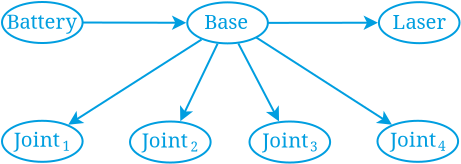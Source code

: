 <?xml version="1.0" encoding="UTF-8"?>
<dia:diagram xmlns:dia="http://www.lysator.liu.se/~alla/dia/">
  <dia:layer name="Background" visible="true" active="true">
    <dia:object type="Standard - Ellipse" version="0" id="O0">
      <dia:attribute name="obj_pos">
        <dia:point val="21.807,16.423"/>
      </dia:attribute>
      <dia:attribute name="obj_bb">
        <dia:rectangle val="21.757,16.373;25.887,18.523"/>
      </dia:attribute>
      <dia:attribute name="elem_corner">
        <dia:point val="21.807,16.423"/>
      </dia:attribute>
      <dia:attribute name="elem_width">
        <dia:real val="4.031"/>
      </dia:attribute>
      <dia:attribute name="elem_height">
        <dia:real val="2.051"/>
      </dia:attribute>
      <dia:attribute name="border_color">
        <dia:color val="#009ee0"/>
      </dia:attribute>
    </dia:object>
    <dia:object type="Standard - Text" version="1" id="O1">
      <dia:attribute name="obj_pos">
        <dia:point val="22.654,17.76"/>
      </dia:attribute>
      <dia:attribute name="obj_bb">
        <dia:rectangle val="22.654,16.815;25.132,18.0"/>
      </dia:attribute>
      <dia:attribute name="text">
        <dia:composite type="text">
          <dia:attribute name="string">
            <dia:string>#Base#</dia:string>
          </dia:attribute>
          <dia:attribute name="font">
            <dia:font family="serif" style="0" name="Times-Roman"/>
          </dia:attribute>
          <dia:attribute name="height">
            <dia:real val="1.27"/>
          </dia:attribute>
          <dia:attribute name="pos">
            <dia:point val="22.654,17.76"/>
          </dia:attribute>
          <dia:attribute name="color">
            <dia:color val="#009ee0"/>
          </dia:attribute>
          <dia:attribute name="alignment">
            <dia:enum val="0"/>
          </dia:attribute>
        </dia:composite>
      </dia:attribute>
      <dia:attribute name="valign">
        <dia:enum val="3"/>
      </dia:attribute>
    </dia:object>
    <dia:object type="Standard - Ellipse" version="0" id="O2">
      <dia:attribute name="obj_pos">
        <dia:point val="12.544,22.345"/>
      </dia:attribute>
      <dia:attribute name="obj_bb">
        <dia:rectangle val="12.494,22.295;16.625,24.446"/>
      </dia:attribute>
      <dia:attribute name="elem_corner">
        <dia:point val="12.544,22.345"/>
      </dia:attribute>
      <dia:attribute name="elem_width">
        <dia:real val="4.031"/>
      </dia:attribute>
      <dia:attribute name="elem_height">
        <dia:real val="2.051"/>
      </dia:attribute>
      <dia:attribute name="border_color">
        <dia:color val="#009ee0"/>
      </dia:attribute>
    </dia:object>
    <dia:object type="Standard - Text" version="1" id="O3">
      <dia:attribute name="obj_pos">
        <dia:point val="13.13,23.647"/>
      </dia:attribute>
      <dia:attribute name="obj_bb">
        <dia:rectangle val="13.13,22.702;15.62,23.887"/>
      </dia:attribute>
      <dia:attribute name="text">
        <dia:composite type="text">
          <dia:attribute name="string">
            <dia:string>#Joint#</dia:string>
          </dia:attribute>
          <dia:attribute name="font">
            <dia:font family="serif" style="0" name="Times-Roman"/>
          </dia:attribute>
          <dia:attribute name="height">
            <dia:real val="1.27"/>
          </dia:attribute>
          <dia:attribute name="pos">
            <dia:point val="13.13,23.647"/>
          </dia:attribute>
          <dia:attribute name="color">
            <dia:color val="#009ee0"/>
          </dia:attribute>
          <dia:attribute name="alignment">
            <dia:enum val="0"/>
          </dia:attribute>
        </dia:composite>
      </dia:attribute>
      <dia:attribute name="valign">
        <dia:enum val="3"/>
      </dia:attribute>
    </dia:object>
    <dia:object type="Standard - Text" version="1" id="O4">
      <dia:attribute name="obj_pos">
        <dia:point val="15.57,23.841"/>
      </dia:attribute>
      <dia:attribute name="obj_bb">
        <dia:rectangle val="15.57,23.211;16.0,24.001"/>
      </dia:attribute>
      <dia:attribute name="text">
        <dia:composite type="text">
          <dia:attribute name="string">
            <dia:string>#1#</dia:string>
          </dia:attribute>
          <dia:attribute name="font">
            <dia:font family="serif" style="0" name="Times-Roman"/>
          </dia:attribute>
          <dia:attribute name="height">
            <dia:real val="0.847"/>
          </dia:attribute>
          <dia:attribute name="pos">
            <dia:point val="15.57,23.841"/>
          </dia:attribute>
          <dia:attribute name="color">
            <dia:color val="#009ee0"/>
          </dia:attribute>
          <dia:attribute name="alignment">
            <dia:enum val="0"/>
          </dia:attribute>
        </dia:composite>
      </dia:attribute>
      <dia:attribute name="valign">
        <dia:enum val="3"/>
      </dia:attribute>
    </dia:object>
    <dia:object type="Standard - Ellipse" version="0" id="O5">
      <dia:attribute name="obj_pos">
        <dia:point val="18.944,22.381"/>
      </dia:attribute>
      <dia:attribute name="obj_bb">
        <dia:rectangle val="18.894,22.331;23.024,24.481"/>
      </dia:attribute>
      <dia:attribute name="elem_corner">
        <dia:point val="18.944,22.381"/>
      </dia:attribute>
      <dia:attribute name="elem_width">
        <dia:real val="4.031"/>
      </dia:attribute>
      <dia:attribute name="elem_height">
        <dia:real val="2.051"/>
      </dia:attribute>
      <dia:attribute name="border_color">
        <dia:color val="#009ee0"/>
      </dia:attribute>
    </dia:object>
    <dia:object type="Standard - Text" version="1" id="O6">
      <dia:attribute name="obj_pos">
        <dia:point val="19.529,23.683"/>
      </dia:attribute>
      <dia:attribute name="obj_bb">
        <dia:rectangle val="19.529,22.738;22.019,23.923"/>
      </dia:attribute>
      <dia:attribute name="text">
        <dia:composite type="text">
          <dia:attribute name="string">
            <dia:string>#Joint#</dia:string>
          </dia:attribute>
          <dia:attribute name="font">
            <dia:font family="serif" style="0" name="Times-Roman"/>
          </dia:attribute>
          <dia:attribute name="height">
            <dia:real val="1.27"/>
          </dia:attribute>
          <dia:attribute name="pos">
            <dia:point val="19.529,23.683"/>
          </dia:attribute>
          <dia:attribute name="color">
            <dia:color val="#009ee0"/>
          </dia:attribute>
          <dia:attribute name="alignment">
            <dia:enum val="0"/>
          </dia:attribute>
        </dia:composite>
      </dia:attribute>
      <dia:attribute name="valign">
        <dia:enum val="3"/>
      </dia:attribute>
    </dia:object>
    <dia:object type="Standard - Text" version="1" id="O7">
      <dia:attribute name="obj_pos">
        <dia:point val="21.97,23.877"/>
      </dia:attribute>
      <dia:attribute name="obj_bb">
        <dia:rectangle val="21.97,23.247;22.4,24.037"/>
      </dia:attribute>
      <dia:attribute name="text">
        <dia:composite type="text">
          <dia:attribute name="string">
            <dia:string>#2#</dia:string>
          </dia:attribute>
          <dia:attribute name="font">
            <dia:font family="serif" style="0" name="Times-Roman"/>
          </dia:attribute>
          <dia:attribute name="height">
            <dia:real val="0.847"/>
          </dia:attribute>
          <dia:attribute name="pos">
            <dia:point val="21.97,23.877"/>
          </dia:attribute>
          <dia:attribute name="color">
            <dia:color val="#009ee0"/>
          </dia:attribute>
          <dia:attribute name="alignment">
            <dia:enum val="0"/>
          </dia:attribute>
        </dia:composite>
      </dia:attribute>
      <dia:attribute name="valign">
        <dia:enum val="3"/>
      </dia:attribute>
    </dia:object>
    <dia:object type="Standard - Ellipse" version="0" id="O8">
      <dia:attribute name="obj_pos">
        <dia:point val="24.919,22.381"/>
      </dia:attribute>
      <dia:attribute name="obj_bb">
        <dia:rectangle val="24.869,22.331;28.999,24.481"/>
      </dia:attribute>
      <dia:attribute name="elem_corner">
        <dia:point val="24.919,22.381"/>
      </dia:attribute>
      <dia:attribute name="elem_width">
        <dia:real val="4.031"/>
      </dia:attribute>
      <dia:attribute name="elem_height">
        <dia:real val="2.051"/>
      </dia:attribute>
      <dia:attribute name="border_color">
        <dia:color val="#009ee0"/>
      </dia:attribute>
    </dia:object>
    <dia:object type="Standard - Text" version="1" id="O9">
      <dia:attribute name="obj_pos">
        <dia:point val="25.554,23.683"/>
      </dia:attribute>
      <dia:attribute name="obj_bb">
        <dia:rectangle val="25.554,22.738;28.044,23.923"/>
      </dia:attribute>
      <dia:attribute name="text">
        <dia:composite type="text">
          <dia:attribute name="string">
            <dia:string>#Joint#</dia:string>
          </dia:attribute>
          <dia:attribute name="font">
            <dia:font family="serif" style="0" name="Times-Roman"/>
          </dia:attribute>
          <dia:attribute name="height">
            <dia:real val="1.27"/>
          </dia:attribute>
          <dia:attribute name="pos">
            <dia:point val="25.554,23.683"/>
          </dia:attribute>
          <dia:attribute name="color">
            <dia:color val="#009ee0"/>
          </dia:attribute>
          <dia:attribute name="alignment">
            <dia:enum val="0"/>
          </dia:attribute>
        </dia:composite>
      </dia:attribute>
      <dia:attribute name="valign">
        <dia:enum val="3"/>
      </dia:attribute>
    </dia:object>
    <dia:object type="Standard - Text" version="1" id="O10">
      <dia:attribute name="obj_pos">
        <dia:point val="27.945,23.877"/>
      </dia:attribute>
      <dia:attribute name="obj_bb">
        <dia:rectangle val="27.945,23.247;28.375,24.037"/>
      </dia:attribute>
      <dia:attribute name="text">
        <dia:composite type="text">
          <dia:attribute name="string">
            <dia:string>#3#</dia:string>
          </dia:attribute>
          <dia:attribute name="font">
            <dia:font family="serif" style="0" name="Times-Roman"/>
          </dia:attribute>
          <dia:attribute name="height">
            <dia:real val="0.847"/>
          </dia:attribute>
          <dia:attribute name="pos">
            <dia:point val="27.945,23.877"/>
          </dia:attribute>
          <dia:attribute name="color">
            <dia:color val="#009ee0"/>
          </dia:attribute>
          <dia:attribute name="alignment">
            <dia:enum val="0"/>
          </dia:attribute>
        </dia:composite>
      </dia:attribute>
      <dia:attribute name="valign">
        <dia:enum val="3"/>
      </dia:attribute>
    </dia:object>
    <dia:object type="Standard - Ellipse" version="0" id="O11">
      <dia:attribute name="obj_pos">
        <dia:point val="31.318,22.345"/>
      </dia:attribute>
      <dia:attribute name="obj_bb">
        <dia:rectangle val="31.268,22.295;35.398,24.446"/>
      </dia:attribute>
      <dia:attribute name="elem_corner">
        <dia:point val="31.318,22.345"/>
      </dia:attribute>
      <dia:attribute name="elem_width">
        <dia:real val="4.031"/>
      </dia:attribute>
      <dia:attribute name="elem_height">
        <dia:real val="2.051"/>
      </dia:attribute>
      <dia:attribute name="border_color">
        <dia:color val="#009ee0"/>
      </dia:attribute>
    </dia:object>
    <dia:object type="Standard - Text" version="1" id="O12">
      <dia:attribute name="obj_pos">
        <dia:point val="31.939,23.647"/>
      </dia:attribute>
      <dia:attribute name="obj_bb">
        <dia:rectangle val="31.939,22.702;34.429,23.887"/>
      </dia:attribute>
      <dia:attribute name="text">
        <dia:composite type="text">
          <dia:attribute name="string">
            <dia:string>#Joint#</dia:string>
          </dia:attribute>
          <dia:attribute name="font">
            <dia:font family="serif" style="0" name="Times-Roman"/>
          </dia:attribute>
          <dia:attribute name="height">
            <dia:real val="1.27"/>
          </dia:attribute>
          <dia:attribute name="pos">
            <dia:point val="31.939,23.647"/>
          </dia:attribute>
          <dia:attribute name="color">
            <dia:color val="#009ee0"/>
          </dia:attribute>
          <dia:attribute name="alignment">
            <dia:enum val="0"/>
          </dia:attribute>
        </dia:composite>
      </dia:attribute>
      <dia:attribute name="valign">
        <dia:enum val="3"/>
      </dia:attribute>
    </dia:object>
    <dia:object type="Standard - Text" version="1" id="O13">
      <dia:attribute name="obj_pos">
        <dia:point val="34.344,23.841"/>
      </dia:attribute>
      <dia:attribute name="obj_bb">
        <dia:rectangle val="34.344,23.211;34.774,24.001"/>
      </dia:attribute>
      <dia:attribute name="text">
        <dia:composite type="text">
          <dia:attribute name="string">
            <dia:string>#4#</dia:string>
          </dia:attribute>
          <dia:attribute name="font">
            <dia:font family="serif" style="0" name="Times-Roman"/>
          </dia:attribute>
          <dia:attribute name="height">
            <dia:real val="0.847"/>
          </dia:attribute>
          <dia:attribute name="pos">
            <dia:point val="34.344,23.841"/>
          </dia:attribute>
          <dia:attribute name="color">
            <dia:color val="#009ee0"/>
          </dia:attribute>
          <dia:attribute name="alignment">
            <dia:enum val="0"/>
          </dia:attribute>
        </dia:composite>
      </dia:attribute>
      <dia:attribute name="valign">
        <dia:enum val="3"/>
      </dia:attribute>
    </dia:object>
    <dia:object type="Standard - Ellipse" version="0" id="O14">
      <dia:attribute name="obj_pos">
        <dia:point val="12.544,16.405"/>
      </dia:attribute>
      <dia:attribute name="obj_bb">
        <dia:rectangle val="12.494,16.355;16.625,18.506"/>
      </dia:attribute>
      <dia:attribute name="elem_corner">
        <dia:point val="12.544,16.405"/>
      </dia:attribute>
      <dia:attribute name="elem_width">
        <dia:real val="4.031"/>
      </dia:attribute>
      <dia:attribute name="elem_height">
        <dia:real val="2.051"/>
      </dia:attribute>
      <dia:attribute name="border_color">
        <dia:color val="#009ee0"/>
      </dia:attribute>
    </dia:object>
    <dia:object type="Standard - Text" version="1" id="O15">
      <dia:attribute name="obj_pos">
        <dia:point val="12.77,17.743"/>
      </dia:attribute>
      <dia:attribute name="obj_bb">
        <dia:rectangle val="12.77,16.798;16.6,17.983"/>
      </dia:attribute>
      <dia:attribute name="text">
        <dia:composite type="text">
          <dia:attribute name="string">
            <dia:string>#Battery#</dia:string>
          </dia:attribute>
          <dia:attribute name="font">
            <dia:font family="serif" style="0" name="Times-Roman"/>
          </dia:attribute>
          <dia:attribute name="height">
            <dia:real val="1.27"/>
          </dia:attribute>
          <dia:attribute name="pos">
            <dia:point val="12.77,17.743"/>
          </dia:attribute>
          <dia:attribute name="color">
            <dia:color val="#009ee0"/>
          </dia:attribute>
          <dia:attribute name="alignment">
            <dia:enum val="0"/>
          </dia:attribute>
        </dia:composite>
      </dia:attribute>
      <dia:attribute name="valign">
        <dia:enum val="3"/>
      </dia:attribute>
    </dia:object>
    <dia:object type="Standard - Ellipse" version="0" id="O16">
      <dia:attribute name="obj_pos">
        <dia:point val="31.389,16.413"/>
      </dia:attribute>
      <dia:attribute name="obj_bb">
        <dia:rectangle val="31.339,16.363;35.469,18.514"/>
      </dia:attribute>
      <dia:attribute name="elem_corner">
        <dia:point val="31.389,16.413"/>
      </dia:attribute>
      <dia:attribute name="elem_width">
        <dia:real val="4.031"/>
      </dia:attribute>
      <dia:attribute name="elem_height">
        <dia:real val="2.051"/>
      </dia:attribute>
      <dia:attribute name="border_color">
        <dia:color val="#009ee0"/>
      </dia:attribute>
    </dia:object>
    <dia:object type="Standard - Text" version="1" id="O17">
      <dia:attribute name="obj_pos">
        <dia:point val="32.065,17.751"/>
      </dia:attribute>
      <dia:attribute name="obj_bb">
        <dia:rectangle val="32.065,16.806;34.955,17.991"/>
      </dia:attribute>
      <dia:attribute name="text">
        <dia:composite type="text">
          <dia:attribute name="string">
            <dia:string>#Laser#</dia:string>
          </dia:attribute>
          <dia:attribute name="font">
            <dia:font family="serif" style="0" name="Times-Roman"/>
          </dia:attribute>
          <dia:attribute name="height">
            <dia:real val="1.27"/>
          </dia:attribute>
          <dia:attribute name="pos">
            <dia:point val="32.065,17.751"/>
          </dia:attribute>
          <dia:attribute name="color">
            <dia:color val="#009ee0"/>
          </dia:attribute>
          <dia:attribute name="alignment">
            <dia:enum val="0"/>
          </dia:attribute>
        </dia:composite>
      </dia:attribute>
      <dia:attribute name="valign">
        <dia:enum val="3"/>
      </dia:attribute>
    </dia:object>
    <dia:object type="Standard - Line" version="0" id="O18">
      <dia:attribute name="obj_pos">
        <dia:point val="21.757,17.443"/>
      </dia:attribute>
      <dia:attribute name="obj_bb">
        <dia:rectangle val="16.525,17.079;21.807,17.803"/>
      </dia:attribute>
      <dia:attribute name="conn_endpoints">
        <dia:point val="21.757,17.443"/>
        <dia:point val="16.575,17.431"/>
      </dia:attribute>
      <dia:attribute name="numcp">
        <dia:int val="1"/>
      </dia:attribute>
      <dia:attribute name="line_color">
        <dia:color val="#009ee0"/>
      </dia:attribute>
      <dia:attribute name="start_arrow">
        <dia:enum val="22"/>
      </dia:attribute>
      <dia:attribute name="start_arrow_length">
        <dia:real val="0.5"/>
      </dia:attribute>
      <dia:attribute name="start_arrow_width">
        <dia:real val="0.5"/>
      </dia:attribute>
      <dia:connections>
        <dia:connection handle="0" to="O0" connection="8"/>
        <dia:connection handle="1" to="O14" connection="4"/>
      </dia:connections>
    </dia:object>
    <dia:object type="Standard - Line" version="0" id="O19">
      <dia:attribute name="obj_pos">
        <dia:point val="25.837,17.448"/>
      </dia:attribute>
      <dia:attribute name="obj_bb">
        <dia:rectangle val="25.787,17.08;31.452,17.804"/>
      </dia:attribute>
      <dia:attribute name="conn_endpoints">
        <dia:point val="25.837,17.448"/>
        <dia:point val="31.34,17.441"/>
      </dia:attribute>
      <dia:attribute name="numcp">
        <dia:int val="1"/>
      </dia:attribute>
      <dia:attribute name="line_color">
        <dia:color val="#009ee0"/>
      </dia:attribute>
      <dia:attribute name="end_arrow">
        <dia:enum val="22"/>
      </dia:attribute>
      <dia:attribute name="end_arrow_length">
        <dia:real val="0.5"/>
      </dia:attribute>
      <dia:attribute name="end_arrow_width">
        <dia:real val="0.5"/>
      </dia:attribute>
      <dia:connections>
        <dia:connection handle="0" to="O0" connection="4"/>
        <dia:connection handle="1" to="O16" connection="8"/>
      </dia:connections>
    </dia:object>
    <dia:object type="Standard - Line" version="0" id="O20">
      <dia:attribute name="obj_pos">
        <dia:point val="22.525,18.277"/>
      </dia:attribute>
      <dia:attribute name="obj_bb">
        <dia:rectangle val="15.762,18.208;22.594,22.61"/>
      </dia:attribute>
      <dia:attribute name="conn_endpoints">
        <dia:point val="22.525,18.277"/>
        <dia:point val="15.857,22.541"/>
      </dia:attribute>
      <dia:attribute name="numcp">
        <dia:int val="1"/>
      </dia:attribute>
      <dia:attribute name="line_color">
        <dia:color val="#009ee0"/>
      </dia:attribute>
      <dia:attribute name="end_arrow">
        <dia:enum val="22"/>
      </dia:attribute>
      <dia:attribute name="end_arrow_length">
        <dia:real val="0.5"/>
      </dia:attribute>
      <dia:attribute name="end_arrow_width">
        <dia:real val="0.5"/>
      </dia:attribute>
      <dia:connections>
        <dia:connection handle="0" to="O0" connection="8"/>
        <dia:connection handle="1" to="O2" connection="8"/>
      </dia:connections>
    </dia:object>
    <dia:object type="Standard - Line" version="0" id="O21">
      <dia:attribute name="obj_pos">
        <dia:point val="23.323,18.486"/>
      </dia:attribute>
      <dia:attribute name="obj_bb">
        <dia:rectangle val="21.379,18.42;23.39,22.468"/>
      </dia:attribute>
      <dia:attribute name="conn_endpoints">
        <dia:point val="23.323,18.486"/>
        <dia:point val="21.458,22.367"/>
      </dia:attribute>
      <dia:attribute name="numcp">
        <dia:int val="1"/>
      </dia:attribute>
      <dia:attribute name="line_color">
        <dia:color val="#009ee0"/>
      </dia:attribute>
      <dia:attribute name="end_arrow">
        <dia:enum val="22"/>
      </dia:attribute>
      <dia:attribute name="end_arrow_length">
        <dia:real val="0.5"/>
      </dia:attribute>
      <dia:attribute name="end_arrow_width">
        <dia:real val="0.5"/>
      </dia:attribute>
      <dia:connections>
        <dia:connection handle="0" to="O0" connection="8"/>
        <dia:connection handle="1" to="O5" connection="8"/>
      </dia:connections>
    </dia:object>
    <dia:object type="Standard - Line" version="0" id="O22">
      <dia:attribute name="obj_pos">
        <dia:point val="24.36,18.478"/>
      </dia:attribute>
      <dia:attribute name="obj_bb">
        <dia:rectangle val="24.293,18.41;26.466,22.475"/>
      </dia:attribute>
      <dia:attribute name="conn_endpoints">
        <dia:point val="24.36,18.478"/>
        <dia:point val="26.396,22.376"/>
      </dia:attribute>
      <dia:attribute name="numcp">
        <dia:int val="1"/>
      </dia:attribute>
      <dia:attribute name="line_color">
        <dia:color val="#009ee0"/>
      </dia:attribute>
      <dia:attribute name="end_arrow">
        <dia:enum val="22"/>
      </dia:attribute>
      <dia:attribute name="end_arrow_length">
        <dia:real val="0.5"/>
      </dia:attribute>
      <dia:attribute name="end_arrow_width">
        <dia:real val="0.5"/>
      </dia:attribute>
      <dia:connections>
        <dia:connection handle="0" to="O0" connection="8"/>
        <dia:connection handle="1" to="O8" connection="8"/>
      </dia:connections>
    </dia:object>
    <dia:object type="Standard - Line" version="0" id="O23">
      <dia:attribute name="obj_pos">
        <dia:point val="25.247,18.173"/>
      </dia:attribute>
      <dia:attribute name="obj_bb">
        <dia:rectangle val="25.178,18.104;32.135,22.609"/>
      </dia:attribute>
      <dia:attribute name="conn_endpoints">
        <dia:point val="25.247,18.173"/>
        <dia:point val="32.041,22.54"/>
      </dia:attribute>
      <dia:attribute name="numcp">
        <dia:int val="1"/>
      </dia:attribute>
      <dia:attribute name="line_color">
        <dia:color val="#009ee0"/>
      </dia:attribute>
      <dia:attribute name="end_arrow">
        <dia:enum val="22"/>
      </dia:attribute>
      <dia:attribute name="end_arrow_length">
        <dia:real val="0.5"/>
      </dia:attribute>
      <dia:attribute name="end_arrow_width">
        <dia:real val="0.5"/>
      </dia:attribute>
      <dia:connections>
        <dia:connection handle="0" to="O0" connection="7"/>
        <dia:connection handle="1" to="O11" connection="8"/>
      </dia:connections>
    </dia:object>
  </dia:layer>
</dia:diagram>
